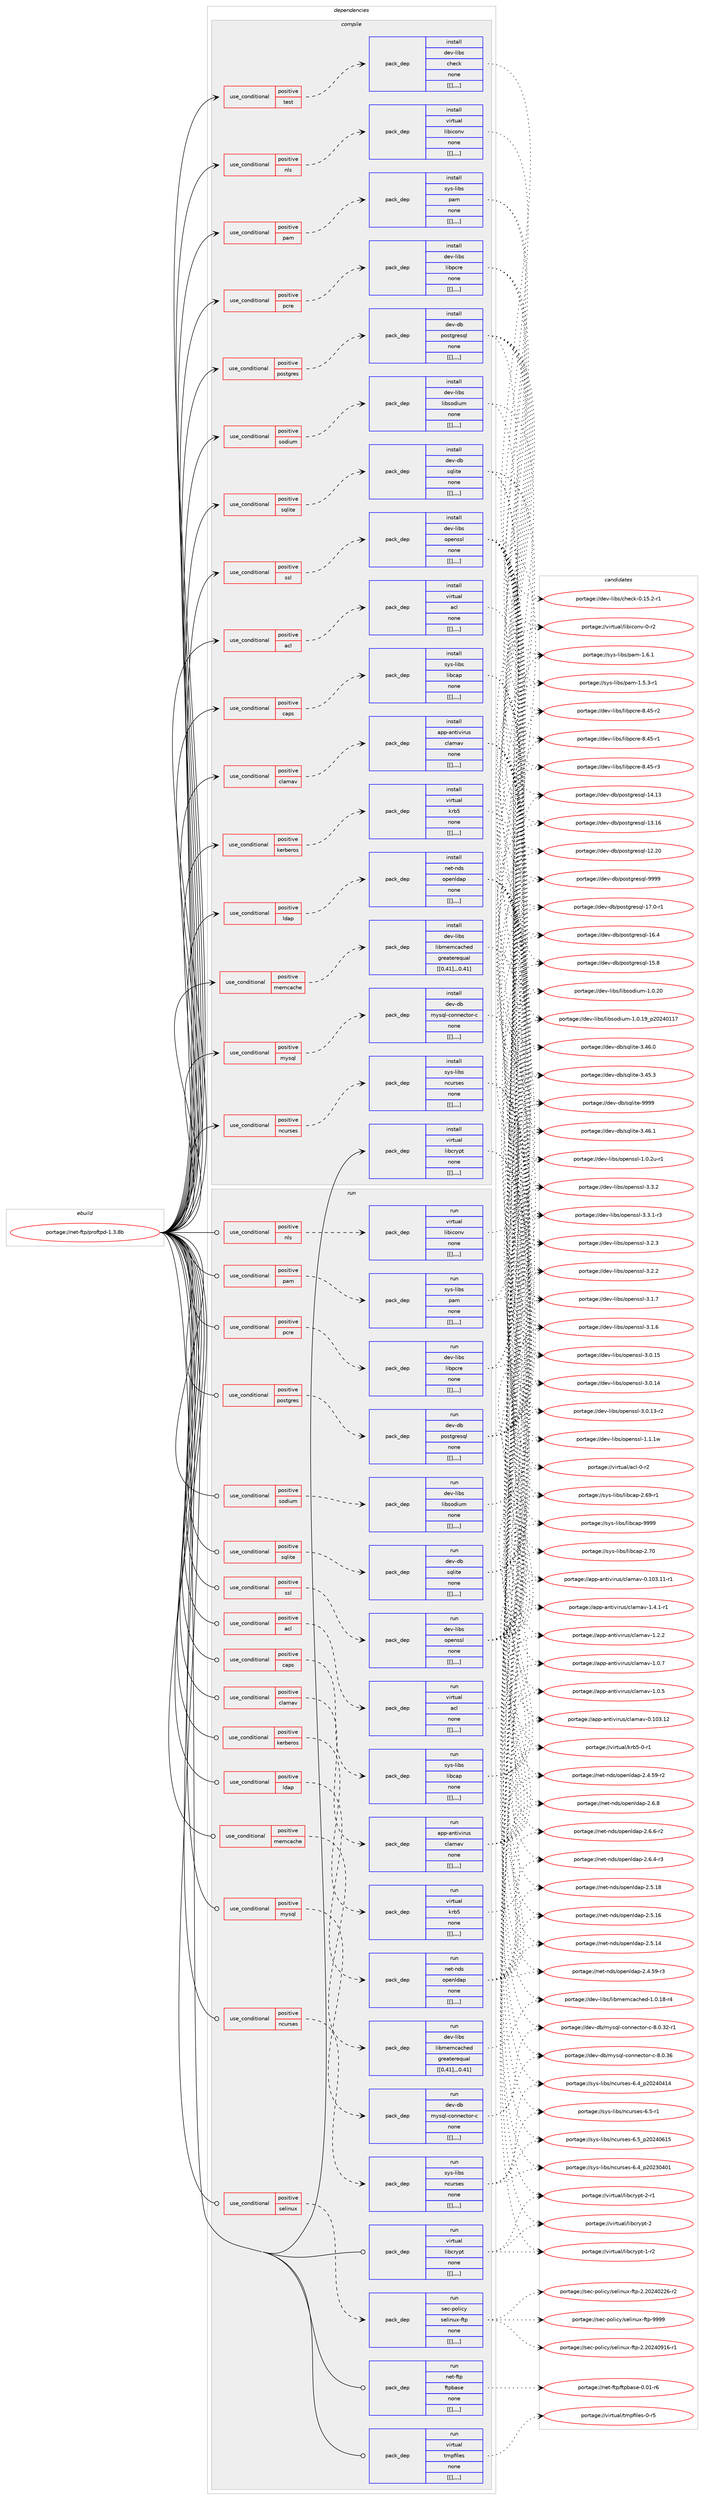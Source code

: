 digraph prolog {

# *************
# Graph options
# *************

newrank=true;
concentrate=true;
compound=true;
graph [rankdir=LR,fontname=Helvetica,fontsize=10,ranksep=1.5];#, ranksep=2.5, nodesep=0.2];
edge  [arrowhead=vee];
node  [fontname=Helvetica,fontsize=10];

# **********
# The ebuild
# **********

subgraph cluster_leftcol {
color=gray;
label=<<i>ebuild</i>>;
id [label="portage://net-ftp/proftpd-1.3.8b", color=red, width=4, href="../net-ftp/proftpd-1.3.8b.svg"];
}

# ****************
# The dependencies
# ****************

subgraph cluster_midcol {
color=gray;
label=<<i>dependencies</i>>;
subgraph cluster_compile {
fillcolor="#eeeeee";
style=filled;
label=<<i>compile</i>>;
subgraph cond97513 {
dependency372868 [label=<<TABLE BORDER="0" CELLBORDER="1" CELLSPACING="0" CELLPADDING="4"><TR><TD ROWSPAN="3" CELLPADDING="10">use_conditional</TD></TR><TR><TD>positive</TD></TR><TR><TD>acl</TD></TR></TABLE>>, shape=none, color=red];
subgraph pack272475 {
dependency372891 [label=<<TABLE BORDER="0" CELLBORDER="1" CELLSPACING="0" CELLPADDING="4" WIDTH="220"><TR><TD ROWSPAN="6" CELLPADDING="30">pack_dep</TD></TR><TR><TD WIDTH="110">install</TD></TR><TR><TD>virtual</TD></TR><TR><TD>acl</TD></TR><TR><TD>none</TD></TR><TR><TD>[[],,,,]</TD></TR></TABLE>>, shape=none, color=blue];
}
dependency372868:e -> dependency372891:w [weight=20,style="dashed",arrowhead="vee"];
}
id:e -> dependency372868:w [weight=20,style="solid",arrowhead="vee"];
subgraph cond97526 {
dependency372928 [label=<<TABLE BORDER="0" CELLBORDER="1" CELLSPACING="0" CELLPADDING="4"><TR><TD ROWSPAN="3" CELLPADDING="10">use_conditional</TD></TR><TR><TD>positive</TD></TR><TR><TD>caps</TD></TR></TABLE>>, shape=none, color=red];
subgraph pack272530 {
dependency372954 [label=<<TABLE BORDER="0" CELLBORDER="1" CELLSPACING="0" CELLPADDING="4" WIDTH="220"><TR><TD ROWSPAN="6" CELLPADDING="30">pack_dep</TD></TR><TR><TD WIDTH="110">install</TD></TR><TR><TD>sys-libs</TD></TR><TR><TD>libcap</TD></TR><TR><TD>none</TD></TR><TR><TD>[[],,,,]</TD></TR></TABLE>>, shape=none, color=blue];
}
dependency372928:e -> dependency372954:w [weight=20,style="dashed",arrowhead="vee"];
}
id:e -> dependency372928:w [weight=20,style="solid",arrowhead="vee"];
subgraph cond97544 {
dependency372961 [label=<<TABLE BORDER="0" CELLBORDER="1" CELLSPACING="0" CELLPADDING="4"><TR><TD ROWSPAN="3" CELLPADDING="10">use_conditional</TD></TR><TR><TD>positive</TD></TR><TR><TD>clamav</TD></TR></TABLE>>, shape=none, color=red];
subgraph pack272535 {
dependency373023 [label=<<TABLE BORDER="0" CELLBORDER="1" CELLSPACING="0" CELLPADDING="4" WIDTH="220"><TR><TD ROWSPAN="6" CELLPADDING="30">pack_dep</TD></TR><TR><TD WIDTH="110">install</TD></TR><TR><TD>app-antivirus</TD></TR><TR><TD>clamav</TD></TR><TR><TD>none</TD></TR><TR><TD>[[],,,,]</TD></TR></TABLE>>, shape=none, color=blue];
}
dependency372961:e -> dependency373023:w [weight=20,style="dashed",arrowhead="vee"];
}
id:e -> dependency372961:w [weight=20,style="solid",arrowhead="vee"];
subgraph cond97582 {
dependency373071 [label=<<TABLE BORDER="0" CELLBORDER="1" CELLSPACING="0" CELLPADDING="4"><TR><TD ROWSPAN="3" CELLPADDING="10">use_conditional</TD></TR><TR><TD>positive</TD></TR><TR><TD>kerberos</TD></TR></TABLE>>, shape=none, color=red];
subgraph pack272608 {
dependency373112 [label=<<TABLE BORDER="0" CELLBORDER="1" CELLSPACING="0" CELLPADDING="4" WIDTH="220"><TR><TD ROWSPAN="6" CELLPADDING="30">pack_dep</TD></TR><TR><TD WIDTH="110">install</TD></TR><TR><TD>virtual</TD></TR><TR><TD>krb5</TD></TR><TR><TD>none</TD></TR><TR><TD>[[],,,,]</TD></TR></TABLE>>, shape=none, color=blue];
}
dependency373071:e -> dependency373112:w [weight=20,style="dashed",arrowhead="vee"];
}
id:e -> dependency373071:w [weight=20,style="solid",arrowhead="vee"];
subgraph cond97610 {
dependency373169 [label=<<TABLE BORDER="0" CELLBORDER="1" CELLSPACING="0" CELLPADDING="4"><TR><TD ROWSPAN="3" CELLPADDING="10">use_conditional</TD></TR><TR><TD>positive</TD></TR><TR><TD>ldap</TD></TR></TABLE>>, shape=none, color=red];
subgraph pack272680 {
dependency373192 [label=<<TABLE BORDER="0" CELLBORDER="1" CELLSPACING="0" CELLPADDING="4" WIDTH="220"><TR><TD ROWSPAN="6" CELLPADDING="30">pack_dep</TD></TR><TR><TD WIDTH="110">install</TD></TR><TR><TD>net-nds</TD></TR><TR><TD>openldap</TD></TR><TR><TD>none</TD></TR><TR><TD>[[],,,,]</TD></TR></TABLE>>, shape=none, color=blue];
}
dependency373169:e -> dependency373192:w [weight=20,style="dashed",arrowhead="vee"];
}
id:e -> dependency373169:w [weight=20,style="solid",arrowhead="vee"];
subgraph cond97616 {
dependency373228 [label=<<TABLE BORDER="0" CELLBORDER="1" CELLSPACING="0" CELLPADDING="4"><TR><TD ROWSPAN="3" CELLPADDING="10">use_conditional</TD></TR><TR><TD>positive</TD></TR><TR><TD>memcache</TD></TR></TABLE>>, shape=none, color=red];
subgraph pack272714 {
dependency373230 [label=<<TABLE BORDER="0" CELLBORDER="1" CELLSPACING="0" CELLPADDING="4" WIDTH="220"><TR><TD ROWSPAN="6" CELLPADDING="30">pack_dep</TD></TR><TR><TD WIDTH="110">install</TD></TR><TR><TD>dev-libs</TD></TR><TR><TD>libmemcached</TD></TR><TR><TD>greaterequal</TD></TR><TR><TD>[[0,41],,,0.41]</TD></TR></TABLE>>, shape=none, color=blue];
}
dependency373228:e -> dependency373230:w [weight=20,style="dashed",arrowhead="vee"];
}
id:e -> dependency373228:w [weight=20,style="solid",arrowhead="vee"];
subgraph cond97631 {
dependency373235 [label=<<TABLE BORDER="0" CELLBORDER="1" CELLSPACING="0" CELLPADDING="4"><TR><TD ROWSPAN="3" CELLPADDING="10">use_conditional</TD></TR><TR><TD>positive</TD></TR><TR><TD>mysql</TD></TR></TABLE>>, shape=none, color=red];
subgraph pack272718 {
dependency373238 [label=<<TABLE BORDER="0" CELLBORDER="1" CELLSPACING="0" CELLPADDING="4" WIDTH="220"><TR><TD ROWSPAN="6" CELLPADDING="30">pack_dep</TD></TR><TR><TD WIDTH="110">install</TD></TR><TR><TD>dev-db</TD></TR><TR><TD>mysql-connector-c</TD></TR><TR><TD>none</TD></TR><TR><TD>[[],,,,]</TD></TR></TABLE>>, shape=none, color=blue];
}
dependency373235:e -> dependency373238:w [weight=20,style="dashed",arrowhead="vee"];
}
id:e -> dependency373235:w [weight=20,style="solid",arrowhead="vee"];
subgraph cond97633 {
dependency373244 [label=<<TABLE BORDER="0" CELLBORDER="1" CELLSPACING="0" CELLPADDING="4"><TR><TD ROWSPAN="3" CELLPADDING="10">use_conditional</TD></TR><TR><TD>positive</TD></TR><TR><TD>ncurses</TD></TR></TABLE>>, shape=none, color=red];
subgraph pack272757 {
dependency373307 [label=<<TABLE BORDER="0" CELLBORDER="1" CELLSPACING="0" CELLPADDING="4" WIDTH="220"><TR><TD ROWSPAN="6" CELLPADDING="30">pack_dep</TD></TR><TR><TD WIDTH="110">install</TD></TR><TR><TD>sys-libs</TD></TR><TR><TD>ncurses</TD></TR><TR><TD>none</TD></TR><TR><TD>[[],,,,]</TD></TR></TABLE>>, shape=none, color=blue];
}
dependency373244:e -> dependency373307:w [weight=20,style="dashed",arrowhead="vee"];
}
id:e -> dependency373244:w [weight=20,style="solid",arrowhead="vee"];
subgraph cond97653 {
dependency373398 [label=<<TABLE BORDER="0" CELLBORDER="1" CELLSPACING="0" CELLPADDING="4"><TR><TD ROWSPAN="3" CELLPADDING="10">use_conditional</TD></TR><TR><TD>positive</TD></TR><TR><TD>nls</TD></TR></TABLE>>, shape=none, color=red];
subgraph pack272837 {
dependency373428 [label=<<TABLE BORDER="0" CELLBORDER="1" CELLSPACING="0" CELLPADDING="4" WIDTH="220"><TR><TD ROWSPAN="6" CELLPADDING="30">pack_dep</TD></TR><TR><TD WIDTH="110">install</TD></TR><TR><TD>virtual</TD></TR><TR><TD>libiconv</TD></TR><TR><TD>none</TD></TR><TR><TD>[[],,,,]</TD></TR></TABLE>>, shape=none, color=blue];
}
dependency373398:e -> dependency373428:w [weight=20,style="dashed",arrowhead="vee"];
}
id:e -> dependency373398:w [weight=20,style="solid",arrowhead="vee"];
subgraph cond97712 {
dependency373476 [label=<<TABLE BORDER="0" CELLBORDER="1" CELLSPACING="0" CELLPADDING="4"><TR><TD ROWSPAN="3" CELLPADDING="10">use_conditional</TD></TR><TR><TD>positive</TD></TR><TR><TD>pam</TD></TR></TABLE>>, shape=none, color=red];
subgraph pack272893 {
dependency373533 [label=<<TABLE BORDER="0" CELLBORDER="1" CELLSPACING="0" CELLPADDING="4" WIDTH="220"><TR><TD ROWSPAN="6" CELLPADDING="30">pack_dep</TD></TR><TR><TD WIDTH="110">install</TD></TR><TR><TD>sys-libs</TD></TR><TR><TD>pam</TD></TR><TR><TD>none</TD></TR><TR><TD>[[],,,,]</TD></TR></TABLE>>, shape=none, color=blue];
}
dependency373476:e -> dependency373533:w [weight=20,style="dashed",arrowhead="vee"];
}
id:e -> dependency373476:w [weight=20,style="solid",arrowhead="vee"];
subgraph cond97740 {
dependency373553 [label=<<TABLE BORDER="0" CELLBORDER="1" CELLSPACING="0" CELLPADDING="4"><TR><TD ROWSPAN="3" CELLPADDING="10">use_conditional</TD></TR><TR><TD>positive</TD></TR><TR><TD>pcre</TD></TR></TABLE>>, shape=none, color=red];
subgraph pack272926 {
dependency373556 [label=<<TABLE BORDER="0" CELLBORDER="1" CELLSPACING="0" CELLPADDING="4" WIDTH="220"><TR><TD ROWSPAN="6" CELLPADDING="30">pack_dep</TD></TR><TR><TD WIDTH="110">install</TD></TR><TR><TD>dev-libs</TD></TR><TR><TD>libpcre</TD></TR><TR><TD>none</TD></TR><TR><TD>[[],,,,]</TD></TR></TABLE>>, shape=none, color=blue];
}
dependency373553:e -> dependency373556:w [weight=20,style="dashed",arrowhead="vee"];
}
id:e -> dependency373553:w [weight=20,style="solid",arrowhead="vee"];
subgraph cond97743 {
dependency373606 [label=<<TABLE BORDER="0" CELLBORDER="1" CELLSPACING="0" CELLPADDING="4"><TR><TD ROWSPAN="3" CELLPADDING="10">use_conditional</TD></TR><TR><TD>positive</TD></TR><TR><TD>postgres</TD></TR></TABLE>>, shape=none, color=red];
subgraph pack272970 {
dependency373622 [label=<<TABLE BORDER="0" CELLBORDER="1" CELLSPACING="0" CELLPADDING="4" WIDTH="220"><TR><TD ROWSPAN="6" CELLPADDING="30">pack_dep</TD></TR><TR><TD WIDTH="110">install</TD></TR><TR><TD>dev-db</TD></TR><TR><TD>postgresql</TD></TR><TR><TD>none</TD></TR><TR><TD>[[],,,,]</TD></TR></TABLE>>, shape=none, color=blue];
}
dependency373606:e -> dependency373622:w [weight=20,style="dashed",arrowhead="vee"];
}
id:e -> dependency373606:w [weight=20,style="solid",arrowhead="vee"];
subgraph cond97763 {
dependency373639 [label=<<TABLE BORDER="0" CELLBORDER="1" CELLSPACING="0" CELLPADDING="4"><TR><TD ROWSPAN="3" CELLPADDING="10">use_conditional</TD></TR><TR><TD>positive</TD></TR><TR><TD>sodium</TD></TR></TABLE>>, shape=none, color=red];
subgraph pack273036 {
dependency373768 [label=<<TABLE BORDER="0" CELLBORDER="1" CELLSPACING="0" CELLPADDING="4" WIDTH="220"><TR><TD ROWSPAN="6" CELLPADDING="30">pack_dep</TD></TR><TR><TD WIDTH="110">install</TD></TR><TR><TD>dev-libs</TD></TR><TR><TD>libsodium</TD></TR><TR><TD>none</TD></TR><TR><TD>[[],,,,]</TD></TR></TABLE>>, shape=none, color=blue];
}
dependency373639:e -> dependency373768:w [weight=20,style="dashed",arrowhead="vee"];
}
id:e -> dependency373639:w [weight=20,style="solid",arrowhead="vee"];
subgraph cond97822 {
dependency373810 [label=<<TABLE BORDER="0" CELLBORDER="1" CELLSPACING="0" CELLPADDING="4"><TR><TD ROWSPAN="3" CELLPADDING="10">use_conditional</TD></TR><TR><TD>positive</TD></TR><TR><TD>sqlite</TD></TR></TABLE>>, shape=none, color=red];
subgraph pack273107 {
dependency373846 [label=<<TABLE BORDER="0" CELLBORDER="1" CELLSPACING="0" CELLPADDING="4" WIDTH="220"><TR><TD ROWSPAN="6" CELLPADDING="30">pack_dep</TD></TR><TR><TD WIDTH="110">install</TD></TR><TR><TD>dev-db</TD></TR><TR><TD>sqlite</TD></TR><TR><TD>none</TD></TR><TR><TD>[[],,,,]</TD></TR></TABLE>>, shape=none, color=blue];
}
dependency373810:e -> dependency373846:w [weight=20,style="dashed",arrowhead="vee"];
}
id:e -> dependency373810:w [weight=20,style="solid",arrowhead="vee"];
subgraph cond97841 {
dependency373944 [label=<<TABLE BORDER="0" CELLBORDER="1" CELLSPACING="0" CELLPADDING="4"><TR><TD ROWSPAN="3" CELLPADDING="10">use_conditional</TD></TR><TR><TD>positive</TD></TR><TR><TD>ssl</TD></TR></TABLE>>, shape=none, color=red];
subgraph pack273197 {
dependency373946 [label=<<TABLE BORDER="0" CELLBORDER="1" CELLSPACING="0" CELLPADDING="4" WIDTH="220"><TR><TD ROWSPAN="6" CELLPADDING="30">pack_dep</TD></TR><TR><TD WIDTH="110">install</TD></TR><TR><TD>dev-libs</TD></TR><TR><TD>openssl</TD></TR><TR><TD>none</TD></TR><TR><TD>[[],,,,]</TD></TR></TABLE>>, shape=none, color=blue];
}
dependency373944:e -> dependency373946:w [weight=20,style="dashed",arrowhead="vee"];
}
id:e -> dependency373944:w [weight=20,style="solid",arrowhead="vee"];
subgraph cond97869 {
dependency374042 [label=<<TABLE BORDER="0" CELLBORDER="1" CELLSPACING="0" CELLPADDING="4"><TR><TD ROWSPAN="3" CELLPADDING="10">use_conditional</TD></TR><TR><TD>positive</TD></TR><TR><TD>test</TD></TR></TABLE>>, shape=none, color=red];
subgraph pack273297 {
dependency374147 [label=<<TABLE BORDER="0" CELLBORDER="1" CELLSPACING="0" CELLPADDING="4" WIDTH="220"><TR><TD ROWSPAN="6" CELLPADDING="30">pack_dep</TD></TR><TR><TD WIDTH="110">install</TD></TR><TR><TD>dev-libs</TD></TR><TR><TD>check</TD></TR><TR><TD>none</TD></TR><TR><TD>[[],,,,]</TD></TR></TABLE>>, shape=none, color=blue];
}
dependency374042:e -> dependency374147:w [weight=20,style="dashed",arrowhead="vee"];
}
id:e -> dependency374042:w [weight=20,style="solid",arrowhead="vee"];
subgraph pack273445 {
dependency374344 [label=<<TABLE BORDER="0" CELLBORDER="1" CELLSPACING="0" CELLPADDING="4" WIDTH="220"><TR><TD ROWSPAN="6" CELLPADDING="30">pack_dep</TD></TR><TR><TD WIDTH="110">install</TD></TR><TR><TD>virtual</TD></TR><TR><TD>libcrypt</TD></TR><TR><TD>none</TD></TR><TR><TD>[[],,,,]</TD></TR></TABLE>>, shape=none, color=blue];
}
id:e -> dependency374344:w [weight=20,style="solid",arrowhead="vee"];
}
subgraph cluster_compileandrun {
fillcolor="#eeeeee";
style=filled;
label=<<i>compile and run</i>>;
}
subgraph cluster_run {
fillcolor="#eeeeee";
style=filled;
label=<<i>run</i>>;
subgraph cond97975 {
dependency374352 [label=<<TABLE BORDER="0" CELLBORDER="1" CELLSPACING="0" CELLPADDING="4"><TR><TD ROWSPAN="3" CELLPADDING="10">use_conditional</TD></TR><TR><TD>positive</TD></TR><TR><TD>acl</TD></TR></TABLE>>, shape=none, color=red];
subgraph pack273507 {
dependency374435 [label=<<TABLE BORDER="0" CELLBORDER="1" CELLSPACING="0" CELLPADDING="4" WIDTH="220"><TR><TD ROWSPAN="6" CELLPADDING="30">pack_dep</TD></TR><TR><TD WIDTH="110">run</TD></TR><TR><TD>virtual</TD></TR><TR><TD>acl</TD></TR><TR><TD>none</TD></TR><TR><TD>[[],,,,]</TD></TR></TABLE>>, shape=none, color=blue];
}
dependency374352:e -> dependency374435:w [weight=20,style="dashed",arrowhead="vee"];
}
id:e -> dependency374352:w [weight=20,style="solid",arrowhead="odot"];
subgraph cond97993 {
dependency374462 [label=<<TABLE BORDER="0" CELLBORDER="1" CELLSPACING="0" CELLPADDING="4"><TR><TD ROWSPAN="3" CELLPADDING="10">use_conditional</TD></TR><TR><TD>positive</TD></TR><TR><TD>caps</TD></TR></TABLE>>, shape=none, color=red];
subgraph pack273582 {
dependency374489 [label=<<TABLE BORDER="0" CELLBORDER="1" CELLSPACING="0" CELLPADDING="4" WIDTH="220"><TR><TD ROWSPAN="6" CELLPADDING="30">pack_dep</TD></TR><TR><TD WIDTH="110">run</TD></TR><TR><TD>sys-libs</TD></TR><TR><TD>libcap</TD></TR><TR><TD>none</TD></TR><TR><TD>[[],,,,]</TD></TR></TABLE>>, shape=none, color=blue];
}
dependency374462:e -> dependency374489:w [weight=20,style="dashed",arrowhead="vee"];
}
id:e -> dependency374462:w [weight=20,style="solid",arrowhead="odot"];
subgraph cond98006 {
dependency374515 [label=<<TABLE BORDER="0" CELLBORDER="1" CELLSPACING="0" CELLPADDING="4"><TR><TD ROWSPAN="3" CELLPADDING="10">use_conditional</TD></TR><TR><TD>positive</TD></TR><TR><TD>clamav</TD></TR></TABLE>>, shape=none, color=red];
subgraph pack273634 {
dependency374559 [label=<<TABLE BORDER="0" CELLBORDER="1" CELLSPACING="0" CELLPADDING="4" WIDTH="220"><TR><TD ROWSPAN="6" CELLPADDING="30">pack_dep</TD></TR><TR><TD WIDTH="110">run</TD></TR><TR><TD>app-antivirus</TD></TR><TR><TD>clamav</TD></TR><TR><TD>none</TD></TR><TR><TD>[[],,,,]</TD></TR></TABLE>>, shape=none, color=blue];
}
dependency374515:e -> dependency374559:w [weight=20,style="dashed",arrowhead="vee"];
}
id:e -> dependency374515:w [weight=20,style="solid",arrowhead="odot"];
subgraph cond98020 {
dependency374584 [label=<<TABLE BORDER="0" CELLBORDER="1" CELLSPACING="0" CELLPADDING="4"><TR><TD ROWSPAN="3" CELLPADDING="10">use_conditional</TD></TR><TR><TD>positive</TD></TR><TR><TD>kerberos</TD></TR></TABLE>>, shape=none, color=red];
subgraph pack273670 {
dependency374602 [label=<<TABLE BORDER="0" CELLBORDER="1" CELLSPACING="0" CELLPADDING="4" WIDTH="220"><TR><TD ROWSPAN="6" CELLPADDING="30">pack_dep</TD></TR><TR><TD WIDTH="110">run</TD></TR><TR><TD>virtual</TD></TR><TR><TD>krb5</TD></TR><TR><TD>none</TD></TR><TR><TD>[[],,,,]</TD></TR></TABLE>>, shape=none, color=blue];
}
dependency374584:e -> dependency374602:w [weight=20,style="dashed",arrowhead="vee"];
}
id:e -> dependency374584:w [weight=20,style="solid",arrowhead="odot"];
subgraph cond98030 {
dependency374646 [label=<<TABLE BORDER="0" CELLBORDER="1" CELLSPACING="0" CELLPADDING="4"><TR><TD ROWSPAN="3" CELLPADDING="10">use_conditional</TD></TR><TR><TD>positive</TD></TR><TR><TD>ldap</TD></TR></TABLE>>, shape=none, color=red];
subgraph pack273731 {
dependency374649 [label=<<TABLE BORDER="0" CELLBORDER="1" CELLSPACING="0" CELLPADDING="4" WIDTH="220"><TR><TD ROWSPAN="6" CELLPADDING="30">pack_dep</TD></TR><TR><TD WIDTH="110">run</TD></TR><TR><TD>net-nds</TD></TR><TR><TD>openldap</TD></TR><TR><TD>none</TD></TR><TR><TD>[[],,,,]</TD></TR></TABLE>>, shape=none, color=blue];
}
dependency374646:e -> dependency374649:w [weight=20,style="dashed",arrowhead="vee"];
}
id:e -> dependency374646:w [weight=20,style="solid",arrowhead="odot"];
subgraph cond98031 {
dependency374695 [label=<<TABLE BORDER="0" CELLBORDER="1" CELLSPACING="0" CELLPADDING="4"><TR><TD ROWSPAN="3" CELLPADDING="10">use_conditional</TD></TR><TR><TD>positive</TD></TR><TR><TD>memcache</TD></TR></TABLE>>, shape=none, color=red];
subgraph pack273783 {
dependency374754 [label=<<TABLE BORDER="0" CELLBORDER="1" CELLSPACING="0" CELLPADDING="4" WIDTH="220"><TR><TD ROWSPAN="6" CELLPADDING="30">pack_dep</TD></TR><TR><TD WIDTH="110">run</TD></TR><TR><TD>dev-libs</TD></TR><TR><TD>libmemcached</TD></TR><TR><TD>greaterequal</TD></TR><TR><TD>[[0,41],,,0.41]</TD></TR></TABLE>>, shape=none, color=blue];
}
dependency374695:e -> dependency374754:w [weight=20,style="dashed",arrowhead="vee"];
}
id:e -> dependency374695:w [weight=20,style="solid",arrowhead="odot"];
subgraph cond98046 {
dependency374779 [label=<<TABLE BORDER="0" CELLBORDER="1" CELLSPACING="0" CELLPADDING="4"><TR><TD ROWSPAN="3" CELLPADDING="10">use_conditional</TD></TR><TR><TD>positive</TD></TR><TR><TD>mysql</TD></TR></TABLE>>, shape=none, color=red];
subgraph pack273849 {
dependency374814 [label=<<TABLE BORDER="0" CELLBORDER="1" CELLSPACING="0" CELLPADDING="4" WIDTH="220"><TR><TD ROWSPAN="6" CELLPADDING="30">pack_dep</TD></TR><TR><TD WIDTH="110">run</TD></TR><TR><TD>dev-db</TD></TR><TR><TD>mysql-connector-c</TD></TR><TR><TD>none</TD></TR><TR><TD>[[],,,,]</TD></TR></TABLE>>, shape=none, color=blue];
}
dependency374779:e -> dependency374814:w [weight=20,style="dashed",arrowhead="vee"];
}
id:e -> dependency374779:w [weight=20,style="solid",arrowhead="odot"];
subgraph cond98057 {
dependency374836 [label=<<TABLE BORDER="0" CELLBORDER="1" CELLSPACING="0" CELLPADDING="4"><TR><TD ROWSPAN="3" CELLPADDING="10">use_conditional</TD></TR><TR><TD>positive</TD></TR><TR><TD>ncurses</TD></TR></TABLE>>, shape=none, color=red];
subgraph pack273884 {
dependency374872 [label=<<TABLE BORDER="0" CELLBORDER="1" CELLSPACING="0" CELLPADDING="4" WIDTH="220"><TR><TD ROWSPAN="6" CELLPADDING="30">pack_dep</TD></TR><TR><TD WIDTH="110">run</TD></TR><TR><TD>sys-libs</TD></TR><TR><TD>ncurses</TD></TR><TR><TD>none</TD></TR><TR><TD>[[],,,,]</TD></TR></TABLE>>, shape=none, color=blue];
}
dependency374836:e -> dependency374872:w [weight=20,style="dashed",arrowhead="vee"];
}
id:e -> dependency374836:w [weight=20,style="solid",arrowhead="odot"];
subgraph cond98075 {
dependency374926 [label=<<TABLE BORDER="0" CELLBORDER="1" CELLSPACING="0" CELLPADDING="4"><TR><TD ROWSPAN="3" CELLPADDING="10">use_conditional</TD></TR><TR><TD>positive</TD></TR><TR><TD>nls</TD></TR></TABLE>>, shape=none, color=red];
subgraph pack273992 {
dependency374975 [label=<<TABLE BORDER="0" CELLBORDER="1" CELLSPACING="0" CELLPADDING="4" WIDTH="220"><TR><TD ROWSPAN="6" CELLPADDING="30">pack_dep</TD></TR><TR><TD WIDTH="110">run</TD></TR><TR><TD>virtual</TD></TR><TR><TD>libiconv</TD></TR><TR><TD>none</TD></TR><TR><TD>[[],,,,]</TD></TR></TABLE>>, shape=none, color=blue];
}
dependency374926:e -> dependency374975:w [weight=20,style="dashed",arrowhead="vee"];
}
id:e -> dependency374926:w [weight=20,style="solid",arrowhead="odot"];
subgraph cond98093 {
dependency375007 [label=<<TABLE BORDER="0" CELLBORDER="1" CELLSPACING="0" CELLPADDING="4"><TR><TD ROWSPAN="3" CELLPADDING="10">use_conditional</TD></TR><TR><TD>positive</TD></TR><TR><TD>pam</TD></TR></TABLE>>, shape=none, color=red];
subgraph pack274022 {
dependency375046 [label=<<TABLE BORDER="0" CELLBORDER="1" CELLSPACING="0" CELLPADDING="4" WIDTH="220"><TR><TD ROWSPAN="6" CELLPADDING="30">pack_dep</TD></TR><TR><TD WIDTH="110">run</TD></TR><TR><TD>sys-libs</TD></TR><TR><TD>pam</TD></TR><TR><TD>none</TD></TR><TR><TD>[[],,,,]</TD></TR></TABLE>>, shape=none, color=blue];
}
dependency375007:e -> dependency375046:w [weight=20,style="dashed",arrowhead="vee"];
}
id:e -> dependency375007:w [weight=20,style="solid",arrowhead="odot"];
subgraph cond98111 {
dependency375099 [label=<<TABLE BORDER="0" CELLBORDER="1" CELLSPACING="0" CELLPADDING="4"><TR><TD ROWSPAN="3" CELLPADDING="10">use_conditional</TD></TR><TR><TD>positive</TD></TR><TR><TD>pcre</TD></TR></TABLE>>, shape=none, color=red];
subgraph pack274089 {
dependency375113 [label=<<TABLE BORDER="0" CELLBORDER="1" CELLSPACING="0" CELLPADDING="4" WIDTH="220"><TR><TD ROWSPAN="6" CELLPADDING="30">pack_dep</TD></TR><TR><TD WIDTH="110">run</TD></TR><TR><TD>dev-libs</TD></TR><TR><TD>libpcre</TD></TR><TR><TD>none</TD></TR><TR><TD>[[],,,,]</TD></TR></TABLE>>, shape=none, color=blue];
}
dependency375099:e -> dependency375113:w [weight=20,style="dashed",arrowhead="vee"];
}
id:e -> dependency375099:w [weight=20,style="solid",arrowhead="odot"];
subgraph cond98144 {
dependency375160 [label=<<TABLE BORDER="0" CELLBORDER="1" CELLSPACING="0" CELLPADDING="4"><TR><TD ROWSPAN="3" CELLPADDING="10">use_conditional</TD></TR><TR><TD>positive</TD></TR><TR><TD>postgres</TD></TR></TABLE>>, shape=none, color=red];
subgraph pack274120 {
dependency375177 [label=<<TABLE BORDER="0" CELLBORDER="1" CELLSPACING="0" CELLPADDING="4" WIDTH="220"><TR><TD ROWSPAN="6" CELLPADDING="30">pack_dep</TD></TR><TR><TD WIDTH="110">run</TD></TR><TR><TD>dev-db</TD></TR><TR><TD>postgresql</TD></TR><TR><TD>none</TD></TR><TR><TD>[[],,,,]</TD></TR></TABLE>>, shape=none, color=blue];
}
dependency375160:e -> dependency375177:w [weight=20,style="dashed",arrowhead="vee"];
}
id:e -> dependency375160:w [weight=20,style="solid",arrowhead="odot"];
subgraph cond98149 {
dependency375182 [label=<<TABLE BORDER="0" CELLBORDER="1" CELLSPACING="0" CELLPADDING="4"><TR><TD ROWSPAN="3" CELLPADDING="10">use_conditional</TD></TR><TR><TD>positive</TD></TR><TR><TD>selinux</TD></TR></TABLE>>, shape=none, color=red];
subgraph pack274193 {
dependency375293 [label=<<TABLE BORDER="0" CELLBORDER="1" CELLSPACING="0" CELLPADDING="4" WIDTH="220"><TR><TD ROWSPAN="6" CELLPADDING="30">pack_dep</TD></TR><TR><TD WIDTH="110">run</TD></TR><TR><TD>sec-policy</TD></TR><TR><TD>selinux-ftp</TD></TR><TR><TD>none</TD></TR><TR><TD>[[],,,,]</TD></TR></TABLE>>, shape=none, color=blue];
}
dependency375182:e -> dependency375293:w [weight=20,style="dashed",arrowhead="vee"];
}
id:e -> dependency375182:w [weight=20,style="solid",arrowhead="odot"];
subgraph cond98188 {
dependency375313 [label=<<TABLE BORDER="0" CELLBORDER="1" CELLSPACING="0" CELLPADDING="4"><TR><TD ROWSPAN="3" CELLPADDING="10">use_conditional</TD></TR><TR><TD>positive</TD></TR><TR><TD>sodium</TD></TR></TABLE>>, shape=none, color=red];
subgraph pack274264 {
dependency375384 [label=<<TABLE BORDER="0" CELLBORDER="1" CELLSPACING="0" CELLPADDING="4" WIDTH="220"><TR><TD ROWSPAN="6" CELLPADDING="30">pack_dep</TD></TR><TR><TD WIDTH="110">run</TD></TR><TR><TD>dev-libs</TD></TR><TR><TD>libsodium</TD></TR><TR><TD>none</TD></TR><TR><TD>[[],,,,]</TD></TR></TABLE>>, shape=none, color=blue];
}
dependency375313:e -> dependency375384:w [weight=20,style="dashed",arrowhead="vee"];
}
id:e -> dependency375313:w [weight=20,style="solid",arrowhead="odot"];
subgraph cond98211 {
dependency375426 [label=<<TABLE BORDER="0" CELLBORDER="1" CELLSPACING="0" CELLPADDING="4"><TR><TD ROWSPAN="3" CELLPADDING="10">use_conditional</TD></TR><TR><TD>positive</TD></TR><TR><TD>sqlite</TD></TR></TABLE>>, shape=none, color=red];
subgraph pack274322 {
dependency375477 [label=<<TABLE BORDER="0" CELLBORDER="1" CELLSPACING="0" CELLPADDING="4" WIDTH="220"><TR><TD ROWSPAN="6" CELLPADDING="30">pack_dep</TD></TR><TR><TD WIDTH="110">run</TD></TR><TR><TD>dev-db</TD></TR><TR><TD>sqlite</TD></TR><TR><TD>none</TD></TR><TR><TD>[[],,,,]</TD></TR></TABLE>>, shape=none, color=blue];
}
dependency375426:e -> dependency375477:w [weight=20,style="dashed",arrowhead="vee"];
}
id:e -> dependency375426:w [weight=20,style="solid",arrowhead="odot"];
subgraph cond98238 {
dependency375482 [label=<<TABLE BORDER="0" CELLBORDER="1" CELLSPACING="0" CELLPADDING="4"><TR><TD ROWSPAN="3" CELLPADDING="10">use_conditional</TD></TR><TR><TD>positive</TD></TR><TR><TD>ssl</TD></TR></TABLE>>, shape=none, color=red];
subgraph pack274376 {
dependency375528 [label=<<TABLE BORDER="0" CELLBORDER="1" CELLSPACING="0" CELLPADDING="4" WIDTH="220"><TR><TD ROWSPAN="6" CELLPADDING="30">pack_dep</TD></TR><TR><TD WIDTH="110">run</TD></TR><TR><TD>dev-libs</TD></TR><TR><TD>openssl</TD></TR><TR><TD>none</TD></TR><TR><TD>[[],,,,]</TD></TR></TABLE>>, shape=none, color=blue];
}
dependency375482:e -> dependency375528:w [weight=20,style="dashed",arrowhead="vee"];
}
id:e -> dependency375482:w [weight=20,style="solid",arrowhead="odot"];
subgraph pack274383 {
dependency375553 [label=<<TABLE BORDER="0" CELLBORDER="1" CELLSPACING="0" CELLPADDING="4" WIDTH="220"><TR><TD ROWSPAN="6" CELLPADDING="30">pack_dep</TD></TR><TR><TD WIDTH="110">run</TD></TR><TR><TD>net-ftp</TD></TR><TR><TD>ftpbase</TD></TR><TR><TD>none</TD></TR><TR><TD>[[],,,,]</TD></TR></TABLE>>, shape=none, color=blue];
}
id:e -> dependency375553:w [weight=20,style="solid",arrowhead="odot"];
subgraph pack274399 {
dependency375556 [label=<<TABLE BORDER="0" CELLBORDER="1" CELLSPACING="0" CELLPADDING="4" WIDTH="220"><TR><TD ROWSPAN="6" CELLPADDING="30">pack_dep</TD></TR><TR><TD WIDTH="110">run</TD></TR><TR><TD>virtual</TD></TR><TR><TD>libcrypt</TD></TR><TR><TD>none</TD></TR><TR><TD>[[],,,,]</TD></TR></TABLE>>, shape=none, color=blue];
}
id:e -> dependency375556:w [weight=20,style="solid",arrowhead="odot"];
subgraph pack274402 {
dependency375585 [label=<<TABLE BORDER="0" CELLBORDER="1" CELLSPACING="0" CELLPADDING="4" WIDTH="220"><TR><TD ROWSPAN="6" CELLPADDING="30">pack_dep</TD></TR><TR><TD WIDTH="110">run</TD></TR><TR><TD>virtual</TD></TR><TR><TD>tmpfiles</TD></TR><TR><TD>none</TD></TR><TR><TD>[[],,,,]</TD></TR></TABLE>>, shape=none, color=blue];
}
id:e -> dependency375585:w [weight=20,style="solid",arrowhead="odot"];
}
}

# **************
# The candidates
# **************

subgraph cluster_choices {
rank=same;
color=gray;
label=<<i>candidates</i>>;

subgraph choice273263 {
color=black;
nodesep=1;
choice1181051141161179710847979910845484511450 [label="portage://virtual/acl-0-r2", color=red, width=4,href="../virtual/acl-0-r2.svg"];
dependency372891:e -> choice1181051141161179710847979910845484511450:w [style=dotted,weight="100"];
}
subgraph choice273268 {
color=black;
nodesep=1;
choice1151211154510810598115471081059899971124557575757 [label="portage://sys-libs/libcap-9999", color=red, width=4,href="../sys-libs/libcap-9999.svg"];
choice1151211154510810598115471081059899971124550465548 [label="portage://sys-libs/libcap-2.70", color=red, width=4,href="../sys-libs/libcap-2.70.svg"];
choice11512111545108105981154710810598999711245504654574511449 [label="portage://sys-libs/libcap-2.69-r1", color=red, width=4,href="../sys-libs/libcap-2.69-r1.svg"];
dependency372954:e -> choice1151211154510810598115471081059899971124557575757:w [style=dotted,weight="100"];
dependency372954:e -> choice1151211154510810598115471081059899971124550465548:w [style=dotted,weight="100"];
dependency372954:e -> choice11512111545108105981154710810598999711245504654574511449:w [style=dotted,weight="100"];
}
subgraph choice273272 {
color=black;
nodesep=1;
choice971121124597110116105118105114117115479910897109971184549465246494511449 [label="portage://app-antivirus/clamav-1.4.1-r1", color=red, width=4,href="../app-antivirus/clamav-1.4.1-r1.svg"];
choice97112112459711011610511810511411711547991089710997118454946504650 [label="portage://app-antivirus/clamav-1.2.2", color=red, width=4,href="../app-antivirus/clamav-1.2.2.svg"];
choice97112112459711011610511810511411711547991089710997118454946484655 [label="portage://app-antivirus/clamav-1.0.7", color=red, width=4,href="../app-antivirus/clamav-1.0.7.svg"];
choice97112112459711011610511810511411711547991089710997118454946484653 [label="portage://app-antivirus/clamav-1.0.5", color=red, width=4,href="../app-antivirus/clamav-1.0.5.svg"];
choice97112112459711011610511810511411711547991089710997118454846494851464950 [label="portage://app-antivirus/clamav-0.103.12", color=red, width=4,href="../app-antivirus/clamav-0.103.12.svg"];
choice971121124597110116105118105114117115479910897109971184548464948514649494511449 [label="portage://app-antivirus/clamav-0.103.11-r1", color=red, width=4,href="../app-antivirus/clamav-0.103.11-r1.svg"];
dependency373023:e -> choice971121124597110116105118105114117115479910897109971184549465246494511449:w [style=dotted,weight="100"];
dependency373023:e -> choice97112112459711011610511810511411711547991089710997118454946504650:w [style=dotted,weight="100"];
dependency373023:e -> choice97112112459711011610511810511411711547991089710997118454946484655:w [style=dotted,weight="100"];
dependency373023:e -> choice97112112459711011610511810511411711547991089710997118454946484653:w [style=dotted,weight="100"];
dependency373023:e -> choice97112112459711011610511810511411711547991089710997118454846494851464950:w [style=dotted,weight="100"];
dependency373023:e -> choice971121124597110116105118105114117115479910897109971184548464948514649494511449:w [style=dotted,weight="100"];
}
subgraph choice273288 {
color=black;
nodesep=1;
choice1181051141161179710847107114985345484511449 [label="portage://virtual/krb5-0-r1", color=red, width=4,href="../virtual/krb5-0-r1.svg"];
dependency373112:e -> choice1181051141161179710847107114985345484511449:w [style=dotted,weight="100"];
}
subgraph choice273295 {
color=black;
nodesep=1;
choice110101116451101001154711111210111010810097112455046544656 [label="portage://net-nds/openldap-2.6.8", color=red, width=4,href="../net-nds/openldap-2.6.8.svg"];
choice1101011164511010011547111112101110108100971124550465446544511450 [label="portage://net-nds/openldap-2.6.6-r2", color=red, width=4,href="../net-nds/openldap-2.6.6-r2.svg"];
choice1101011164511010011547111112101110108100971124550465446524511451 [label="portage://net-nds/openldap-2.6.4-r3", color=red, width=4,href="../net-nds/openldap-2.6.4-r3.svg"];
choice11010111645110100115471111121011101081009711245504653464956 [label="portage://net-nds/openldap-2.5.18", color=red, width=4,href="../net-nds/openldap-2.5.18.svg"];
choice11010111645110100115471111121011101081009711245504653464954 [label="portage://net-nds/openldap-2.5.16", color=red, width=4,href="../net-nds/openldap-2.5.16.svg"];
choice11010111645110100115471111121011101081009711245504653464952 [label="portage://net-nds/openldap-2.5.14", color=red, width=4,href="../net-nds/openldap-2.5.14.svg"];
choice110101116451101001154711111210111010810097112455046524653574511451 [label="portage://net-nds/openldap-2.4.59-r3", color=red, width=4,href="../net-nds/openldap-2.4.59-r3.svg"];
choice110101116451101001154711111210111010810097112455046524653574511450 [label="portage://net-nds/openldap-2.4.59-r2", color=red, width=4,href="../net-nds/openldap-2.4.59-r2.svg"];
dependency373192:e -> choice110101116451101001154711111210111010810097112455046544656:w [style=dotted,weight="100"];
dependency373192:e -> choice1101011164511010011547111112101110108100971124550465446544511450:w [style=dotted,weight="100"];
dependency373192:e -> choice1101011164511010011547111112101110108100971124550465446524511451:w [style=dotted,weight="100"];
dependency373192:e -> choice11010111645110100115471111121011101081009711245504653464956:w [style=dotted,weight="100"];
dependency373192:e -> choice11010111645110100115471111121011101081009711245504653464954:w [style=dotted,weight="100"];
dependency373192:e -> choice11010111645110100115471111121011101081009711245504653464952:w [style=dotted,weight="100"];
dependency373192:e -> choice110101116451101001154711111210111010810097112455046524653574511451:w [style=dotted,weight="100"];
dependency373192:e -> choice110101116451101001154711111210111010810097112455046524653574511450:w [style=dotted,weight="100"];
}
subgraph choice273299 {
color=black;
nodesep=1;
choice10010111845108105981154710810598109101109999799104101100454946484649564511452 [label="portage://dev-libs/libmemcached-1.0.18-r4", color=red, width=4,href="../dev-libs/libmemcached-1.0.18-r4.svg"];
dependency373230:e -> choice10010111845108105981154710810598109101109999799104101100454946484649564511452:w [style=dotted,weight="100"];
}
subgraph choice273308 {
color=black;
nodesep=1;
choice100101118451009847109121115113108459911111011010199116111114459945564648465154 [label="portage://dev-db/mysql-connector-c-8.0.36", color=red, width=4,href="../dev-db/mysql-connector-c-8.0.36.svg"];
choice1001011184510098471091211151131084599111110110101991161111144599455646484651504511449 [label="portage://dev-db/mysql-connector-c-8.0.32-r1", color=red, width=4,href="../dev-db/mysql-connector-c-8.0.32-r1.svg"];
dependency373238:e -> choice100101118451009847109121115113108459911111011010199116111114459945564648465154:w [style=dotted,weight="100"];
dependency373238:e -> choice1001011184510098471091211151131084599111110110101991161111144599455646484651504511449:w [style=dotted,weight="100"];
}
subgraph choice273309 {
color=black;
nodesep=1;
choice1151211154510810598115471109911711411510111545544653951125048505248544953 [label="portage://sys-libs/ncurses-6.5_p20240615", color=red, width=4,href="../sys-libs/ncurses-6.5_p20240615.svg"];
choice11512111545108105981154711099117114115101115455446534511449 [label="portage://sys-libs/ncurses-6.5-r1", color=red, width=4,href="../sys-libs/ncurses-6.5-r1.svg"];
choice1151211154510810598115471109911711411510111545544652951125048505248524952 [label="portage://sys-libs/ncurses-6.4_p20240414", color=red, width=4,href="../sys-libs/ncurses-6.4_p20240414.svg"];
choice1151211154510810598115471109911711411510111545544652951125048505148524849 [label="portage://sys-libs/ncurses-6.4_p20230401", color=red, width=4,href="../sys-libs/ncurses-6.4_p20230401.svg"];
dependency373307:e -> choice1151211154510810598115471109911711411510111545544653951125048505248544953:w [style=dotted,weight="100"];
dependency373307:e -> choice11512111545108105981154711099117114115101115455446534511449:w [style=dotted,weight="100"];
dependency373307:e -> choice1151211154510810598115471109911711411510111545544652951125048505248524952:w [style=dotted,weight="100"];
dependency373307:e -> choice1151211154510810598115471109911711411510111545544652951125048505148524849:w [style=dotted,weight="100"];
}
subgraph choice273311 {
color=black;
nodesep=1;
choice1181051141161179710847108105981059911111011845484511450 [label="portage://virtual/libiconv-0-r2", color=red, width=4,href="../virtual/libiconv-0-r2.svg"];
dependency373428:e -> choice1181051141161179710847108105981059911111011845484511450:w [style=dotted,weight="100"];
}
subgraph choice273315 {
color=black;
nodesep=1;
choice11512111545108105981154711297109454946544649 [label="portage://sys-libs/pam-1.6.1", color=red, width=4,href="../sys-libs/pam-1.6.1.svg"];
choice115121115451081059811547112971094549465346514511449 [label="portage://sys-libs/pam-1.5.3-r1", color=red, width=4,href="../sys-libs/pam-1.5.3-r1.svg"];
dependency373533:e -> choice11512111545108105981154711297109454946544649:w [style=dotted,weight="100"];
dependency373533:e -> choice115121115451081059811547112971094549465346514511449:w [style=dotted,weight="100"];
}
subgraph choice273316 {
color=black;
nodesep=1;
choice100101118451081059811547108105981129911410145564652534511451 [label="portage://dev-libs/libpcre-8.45-r3", color=red, width=4,href="../dev-libs/libpcre-8.45-r3.svg"];
choice100101118451081059811547108105981129911410145564652534511450 [label="portage://dev-libs/libpcre-8.45-r2", color=red, width=4,href="../dev-libs/libpcre-8.45-r2.svg"];
choice100101118451081059811547108105981129911410145564652534511449 [label="portage://dev-libs/libpcre-8.45-r1", color=red, width=4,href="../dev-libs/libpcre-8.45-r1.svg"];
dependency373556:e -> choice100101118451081059811547108105981129911410145564652534511451:w [style=dotted,weight="100"];
dependency373556:e -> choice100101118451081059811547108105981129911410145564652534511450:w [style=dotted,weight="100"];
dependency373556:e -> choice100101118451081059811547108105981129911410145564652534511449:w [style=dotted,weight="100"];
}
subgraph choice273319 {
color=black;
nodesep=1;
choice1001011184510098471121111151161031141011151131084557575757 [label="portage://dev-db/postgresql-9999", color=red, width=4,href="../dev-db/postgresql-9999.svg"];
choice10010111845100984711211111511610311410111511310845495546484511449 [label="portage://dev-db/postgresql-17.0-r1", color=red, width=4,href="../dev-db/postgresql-17.0-r1.svg"];
choice1001011184510098471121111151161031141011151131084549544652 [label="portage://dev-db/postgresql-16.4", color=red, width=4,href="../dev-db/postgresql-16.4.svg"];
choice1001011184510098471121111151161031141011151131084549534656 [label="portage://dev-db/postgresql-15.8", color=red, width=4,href="../dev-db/postgresql-15.8.svg"];
choice100101118451009847112111115116103114101115113108454952464951 [label="portage://dev-db/postgresql-14.13", color=red, width=4,href="../dev-db/postgresql-14.13.svg"];
choice100101118451009847112111115116103114101115113108454951464954 [label="portage://dev-db/postgresql-13.16", color=red, width=4,href="../dev-db/postgresql-13.16.svg"];
choice100101118451009847112111115116103114101115113108454950465048 [label="portage://dev-db/postgresql-12.20", color=red, width=4,href="../dev-db/postgresql-12.20.svg"];
dependency373622:e -> choice1001011184510098471121111151161031141011151131084557575757:w [style=dotted,weight="100"];
dependency373622:e -> choice10010111845100984711211111511610311410111511310845495546484511449:w [style=dotted,weight="100"];
dependency373622:e -> choice1001011184510098471121111151161031141011151131084549544652:w [style=dotted,weight="100"];
dependency373622:e -> choice1001011184510098471121111151161031141011151131084549534656:w [style=dotted,weight="100"];
dependency373622:e -> choice100101118451009847112111115116103114101115113108454952464951:w [style=dotted,weight="100"];
dependency373622:e -> choice100101118451009847112111115116103114101115113108454951464954:w [style=dotted,weight="100"];
dependency373622:e -> choice100101118451009847112111115116103114101115113108454950465048:w [style=dotted,weight="100"];
}
subgraph choice273327 {
color=black;
nodesep=1;
choice1001011184510810598115471081059811511110010511710945494648465048 [label="portage://dev-libs/libsodium-1.0.20", color=red, width=4,href="../dev-libs/libsodium-1.0.20.svg"];
choice1001011184510810598115471081059811511110010511710945494648464957951125048505248494955 [label="portage://dev-libs/libsodium-1.0.19_p20240117", color=red, width=4,href="../dev-libs/libsodium-1.0.19_p20240117.svg"];
dependency373768:e -> choice1001011184510810598115471081059811511110010511710945494648465048:w [style=dotted,weight="100"];
dependency373768:e -> choice1001011184510810598115471081059811511110010511710945494648464957951125048505248494955:w [style=dotted,weight="100"];
}
subgraph choice273336 {
color=black;
nodesep=1;
choice1001011184510098471151131081051161014557575757 [label="portage://dev-db/sqlite-9999", color=red, width=4,href="../dev-db/sqlite-9999.svg"];
choice10010111845100984711511310810511610145514652544649 [label="portage://dev-db/sqlite-3.46.1", color=red, width=4,href="../dev-db/sqlite-3.46.1.svg"];
choice10010111845100984711511310810511610145514652544648 [label="portage://dev-db/sqlite-3.46.0", color=red, width=4,href="../dev-db/sqlite-3.46.0.svg"];
choice10010111845100984711511310810511610145514652534651 [label="portage://dev-db/sqlite-3.45.3", color=red, width=4,href="../dev-db/sqlite-3.45.3.svg"];
dependency373846:e -> choice1001011184510098471151131081051161014557575757:w [style=dotted,weight="100"];
dependency373846:e -> choice10010111845100984711511310810511610145514652544649:w [style=dotted,weight="100"];
dependency373846:e -> choice10010111845100984711511310810511610145514652544648:w [style=dotted,weight="100"];
dependency373846:e -> choice10010111845100984711511310810511610145514652534651:w [style=dotted,weight="100"];
}
subgraph choice273339 {
color=black;
nodesep=1;
choice100101118451081059811547111112101110115115108455146514650 [label="portage://dev-libs/openssl-3.3.2", color=red, width=4,href="../dev-libs/openssl-3.3.2.svg"];
choice1001011184510810598115471111121011101151151084551465146494511451 [label="portage://dev-libs/openssl-3.3.1-r3", color=red, width=4,href="../dev-libs/openssl-3.3.1-r3.svg"];
choice100101118451081059811547111112101110115115108455146504651 [label="portage://dev-libs/openssl-3.2.3", color=red, width=4,href="../dev-libs/openssl-3.2.3.svg"];
choice100101118451081059811547111112101110115115108455146504650 [label="portage://dev-libs/openssl-3.2.2", color=red, width=4,href="../dev-libs/openssl-3.2.2.svg"];
choice100101118451081059811547111112101110115115108455146494655 [label="portage://dev-libs/openssl-3.1.7", color=red, width=4,href="../dev-libs/openssl-3.1.7.svg"];
choice100101118451081059811547111112101110115115108455146494654 [label="portage://dev-libs/openssl-3.1.6", color=red, width=4,href="../dev-libs/openssl-3.1.6.svg"];
choice10010111845108105981154711111210111011511510845514648464953 [label="portage://dev-libs/openssl-3.0.15", color=red, width=4,href="../dev-libs/openssl-3.0.15.svg"];
choice10010111845108105981154711111210111011511510845514648464952 [label="portage://dev-libs/openssl-3.0.14", color=red, width=4,href="../dev-libs/openssl-3.0.14.svg"];
choice100101118451081059811547111112101110115115108455146484649514511450 [label="portage://dev-libs/openssl-3.0.13-r2", color=red, width=4,href="../dev-libs/openssl-3.0.13-r2.svg"];
choice100101118451081059811547111112101110115115108454946494649119 [label="portage://dev-libs/openssl-1.1.1w", color=red, width=4,href="../dev-libs/openssl-1.1.1w.svg"];
choice1001011184510810598115471111121011101151151084549464846501174511449 [label="portage://dev-libs/openssl-1.0.2u-r1", color=red, width=4,href="../dev-libs/openssl-1.0.2u-r1.svg"];
dependency373946:e -> choice100101118451081059811547111112101110115115108455146514650:w [style=dotted,weight="100"];
dependency373946:e -> choice1001011184510810598115471111121011101151151084551465146494511451:w [style=dotted,weight="100"];
dependency373946:e -> choice100101118451081059811547111112101110115115108455146504651:w [style=dotted,weight="100"];
dependency373946:e -> choice100101118451081059811547111112101110115115108455146504650:w [style=dotted,weight="100"];
dependency373946:e -> choice100101118451081059811547111112101110115115108455146494655:w [style=dotted,weight="100"];
dependency373946:e -> choice100101118451081059811547111112101110115115108455146494654:w [style=dotted,weight="100"];
dependency373946:e -> choice10010111845108105981154711111210111011511510845514648464953:w [style=dotted,weight="100"];
dependency373946:e -> choice10010111845108105981154711111210111011511510845514648464952:w [style=dotted,weight="100"];
dependency373946:e -> choice100101118451081059811547111112101110115115108455146484649514511450:w [style=dotted,weight="100"];
dependency373946:e -> choice100101118451081059811547111112101110115115108454946494649119:w [style=dotted,weight="100"];
dependency373946:e -> choice1001011184510810598115471111121011101151151084549464846501174511449:w [style=dotted,weight="100"];
}
subgraph choice273347 {
color=black;
nodesep=1;
choice1001011184510810598115479910410199107454846495346504511449 [label="portage://dev-libs/check-0.15.2-r1", color=red, width=4,href="../dev-libs/check-0.15.2-r1.svg"];
dependency374147:e -> choice1001011184510810598115479910410199107454846495346504511449:w [style=dotted,weight="100"];
}
subgraph choice273354 {
color=black;
nodesep=1;
choice1181051141161179710847108105989911412111211645504511449 [label="portage://virtual/libcrypt-2-r1", color=red, width=4,href="../virtual/libcrypt-2-r1.svg"];
choice118105114116117971084710810598991141211121164550 [label="portage://virtual/libcrypt-2", color=red, width=4,href="../virtual/libcrypt-2.svg"];
choice1181051141161179710847108105989911412111211645494511450 [label="portage://virtual/libcrypt-1-r2", color=red, width=4,href="../virtual/libcrypt-1-r2.svg"];
dependency374344:e -> choice1181051141161179710847108105989911412111211645504511449:w [style=dotted,weight="100"];
dependency374344:e -> choice118105114116117971084710810598991141211121164550:w [style=dotted,weight="100"];
dependency374344:e -> choice1181051141161179710847108105989911412111211645494511450:w [style=dotted,weight="100"];
}
subgraph choice273359 {
color=black;
nodesep=1;
choice1181051141161179710847979910845484511450 [label="portage://virtual/acl-0-r2", color=red, width=4,href="../virtual/acl-0-r2.svg"];
dependency374435:e -> choice1181051141161179710847979910845484511450:w [style=dotted,weight="100"];
}
subgraph choice273361 {
color=black;
nodesep=1;
choice1151211154510810598115471081059899971124557575757 [label="portage://sys-libs/libcap-9999", color=red, width=4,href="../sys-libs/libcap-9999.svg"];
choice1151211154510810598115471081059899971124550465548 [label="portage://sys-libs/libcap-2.70", color=red, width=4,href="../sys-libs/libcap-2.70.svg"];
choice11512111545108105981154710810598999711245504654574511449 [label="portage://sys-libs/libcap-2.69-r1", color=red, width=4,href="../sys-libs/libcap-2.69-r1.svg"];
dependency374489:e -> choice1151211154510810598115471081059899971124557575757:w [style=dotted,weight="100"];
dependency374489:e -> choice1151211154510810598115471081059899971124550465548:w [style=dotted,weight="100"];
dependency374489:e -> choice11512111545108105981154710810598999711245504654574511449:w [style=dotted,weight="100"];
}
subgraph choice273363 {
color=black;
nodesep=1;
choice971121124597110116105118105114117115479910897109971184549465246494511449 [label="portage://app-antivirus/clamav-1.4.1-r1", color=red, width=4,href="../app-antivirus/clamav-1.4.1-r1.svg"];
choice97112112459711011610511810511411711547991089710997118454946504650 [label="portage://app-antivirus/clamav-1.2.2", color=red, width=4,href="../app-antivirus/clamav-1.2.2.svg"];
choice97112112459711011610511810511411711547991089710997118454946484655 [label="portage://app-antivirus/clamav-1.0.7", color=red, width=4,href="../app-antivirus/clamav-1.0.7.svg"];
choice97112112459711011610511810511411711547991089710997118454946484653 [label="portage://app-antivirus/clamav-1.0.5", color=red, width=4,href="../app-antivirus/clamav-1.0.5.svg"];
choice97112112459711011610511810511411711547991089710997118454846494851464950 [label="portage://app-antivirus/clamav-0.103.12", color=red, width=4,href="../app-antivirus/clamav-0.103.12.svg"];
choice971121124597110116105118105114117115479910897109971184548464948514649494511449 [label="portage://app-antivirus/clamav-0.103.11-r1", color=red, width=4,href="../app-antivirus/clamav-0.103.11-r1.svg"];
dependency374559:e -> choice971121124597110116105118105114117115479910897109971184549465246494511449:w [style=dotted,weight="100"];
dependency374559:e -> choice97112112459711011610511810511411711547991089710997118454946504650:w [style=dotted,weight="100"];
dependency374559:e -> choice97112112459711011610511810511411711547991089710997118454946484655:w [style=dotted,weight="100"];
dependency374559:e -> choice97112112459711011610511810511411711547991089710997118454946484653:w [style=dotted,weight="100"];
dependency374559:e -> choice97112112459711011610511810511411711547991089710997118454846494851464950:w [style=dotted,weight="100"];
dependency374559:e -> choice971121124597110116105118105114117115479910897109971184548464948514649494511449:w [style=dotted,weight="100"];
}
subgraph choice273367 {
color=black;
nodesep=1;
choice1181051141161179710847107114985345484511449 [label="portage://virtual/krb5-0-r1", color=red, width=4,href="../virtual/krb5-0-r1.svg"];
dependency374602:e -> choice1181051141161179710847107114985345484511449:w [style=dotted,weight="100"];
}
subgraph choice273368 {
color=black;
nodesep=1;
choice110101116451101001154711111210111010810097112455046544656 [label="portage://net-nds/openldap-2.6.8", color=red, width=4,href="../net-nds/openldap-2.6.8.svg"];
choice1101011164511010011547111112101110108100971124550465446544511450 [label="portage://net-nds/openldap-2.6.6-r2", color=red, width=4,href="../net-nds/openldap-2.6.6-r2.svg"];
choice1101011164511010011547111112101110108100971124550465446524511451 [label="portage://net-nds/openldap-2.6.4-r3", color=red, width=4,href="../net-nds/openldap-2.6.4-r3.svg"];
choice11010111645110100115471111121011101081009711245504653464956 [label="portage://net-nds/openldap-2.5.18", color=red, width=4,href="../net-nds/openldap-2.5.18.svg"];
choice11010111645110100115471111121011101081009711245504653464954 [label="portage://net-nds/openldap-2.5.16", color=red, width=4,href="../net-nds/openldap-2.5.16.svg"];
choice11010111645110100115471111121011101081009711245504653464952 [label="portage://net-nds/openldap-2.5.14", color=red, width=4,href="../net-nds/openldap-2.5.14.svg"];
choice110101116451101001154711111210111010810097112455046524653574511451 [label="portage://net-nds/openldap-2.4.59-r3", color=red, width=4,href="../net-nds/openldap-2.4.59-r3.svg"];
choice110101116451101001154711111210111010810097112455046524653574511450 [label="portage://net-nds/openldap-2.4.59-r2", color=red, width=4,href="../net-nds/openldap-2.4.59-r2.svg"];
dependency374649:e -> choice110101116451101001154711111210111010810097112455046544656:w [style=dotted,weight="100"];
dependency374649:e -> choice1101011164511010011547111112101110108100971124550465446544511450:w [style=dotted,weight="100"];
dependency374649:e -> choice1101011164511010011547111112101110108100971124550465446524511451:w [style=dotted,weight="100"];
dependency374649:e -> choice11010111645110100115471111121011101081009711245504653464956:w [style=dotted,weight="100"];
dependency374649:e -> choice11010111645110100115471111121011101081009711245504653464954:w [style=dotted,weight="100"];
dependency374649:e -> choice11010111645110100115471111121011101081009711245504653464952:w [style=dotted,weight="100"];
dependency374649:e -> choice110101116451101001154711111210111010810097112455046524653574511451:w [style=dotted,weight="100"];
dependency374649:e -> choice110101116451101001154711111210111010810097112455046524653574511450:w [style=dotted,weight="100"];
}
subgraph choice273378 {
color=black;
nodesep=1;
choice10010111845108105981154710810598109101109999799104101100454946484649564511452 [label="portage://dev-libs/libmemcached-1.0.18-r4", color=red, width=4,href="../dev-libs/libmemcached-1.0.18-r4.svg"];
dependency374754:e -> choice10010111845108105981154710810598109101109999799104101100454946484649564511452:w [style=dotted,weight="100"];
}
subgraph choice273382 {
color=black;
nodesep=1;
choice100101118451009847109121115113108459911111011010199116111114459945564648465154 [label="portage://dev-db/mysql-connector-c-8.0.36", color=red, width=4,href="../dev-db/mysql-connector-c-8.0.36.svg"];
choice1001011184510098471091211151131084599111110110101991161111144599455646484651504511449 [label="portage://dev-db/mysql-connector-c-8.0.32-r1", color=red, width=4,href="../dev-db/mysql-connector-c-8.0.32-r1.svg"];
dependency374814:e -> choice100101118451009847109121115113108459911111011010199116111114459945564648465154:w [style=dotted,weight="100"];
dependency374814:e -> choice1001011184510098471091211151131084599111110110101991161111144599455646484651504511449:w [style=dotted,weight="100"];
}
subgraph choice273384 {
color=black;
nodesep=1;
choice1151211154510810598115471109911711411510111545544653951125048505248544953 [label="portage://sys-libs/ncurses-6.5_p20240615", color=red, width=4,href="../sys-libs/ncurses-6.5_p20240615.svg"];
choice11512111545108105981154711099117114115101115455446534511449 [label="portage://sys-libs/ncurses-6.5-r1", color=red, width=4,href="../sys-libs/ncurses-6.5-r1.svg"];
choice1151211154510810598115471109911711411510111545544652951125048505248524952 [label="portage://sys-libs/ncurses-6.4_p20240414", color=red, width=4,href="../sys-libs/ncurses-6.4_p20240414.svg"];
choice1151211154510810598115471109911711411510111545544652951125048505148524849 [label="portage://sys-libs/ncurses-6.4_p20230401", color=red, width=4,href="../sys-libs/ncurses-6.4_p20230401.svg"];
dependency374872:e -> choice1151211154510810598115471109911711411510111545544653951125048505248544953:w [style=dotted,weight="100"];
dependency374872:e -> choice11512111545108105981154711099117114115101115455446534511449:w [style=dotted,weight="100"];
dependency374872:e -> choice1151211154510810598115471109911711411510111545544652951125048505248524952:w [style=dotted,weight="100"];
dependency374872:e -> choice1151211154510810598115471109911711411510111545544652951125048505148524849:w [style=dotted,weight="100"];
}
subgraph choice273386 {
color=black;
nodesep=1;
choice1181051141161179710847108105981059911111011845484511450 [label="portage://virtual/libiconv-0-r2", color=red, width=4,href="../virtual/libiconv-0-r2.svg"];
dependency374975:e -> choice1181051141161179710847108105981059911111011845484511450:w [style=dotted,weight="100"];
}
subgraph choice273389 {
color=black;
nodesep=1;
choice11512111545108105981154711297109454946544649 [label="portage://sys-libs/pam-1.6.1", color=red, width=4,href="../sys-libs/pam-1.6.1.svg"];
choice115121115451081059811547112971094549465346514511449 [label="portage://sys-libs/pam-1.5.3-r1", color=red, width=4,href="../sys-libs/pam-1.5.3-r1.svg"];
dependency375046:e -> choice11512111545108105981154711297109454946544649:w [style=dotted,weight="100"];
dependency375046:e -> choice115121115451081059811547112971094549465346514511449:w [style=dotted,weight="100"];
}
subgraph choice273396 {
color=black;
nodesep=1;
choice100101118451081059811547108105981129911410145564652534511451 [label="portage://dev-libs/libpcre-8.45-r3", color=red, width=4,href="../dev-libs/libpcre-8.45-r3.svg"];
choice100101118451081059811547108105981129911410145564652534511450 [label="portage://dev-libs/libpcre-8.45-r2", color=red, width=4,href="../dev-libs/libpcre-8.45-r2.svg"];
choice100101118451081059811547108105981129911410145564652534511449 [label="portage://dev-libs/libpcre-8.45-r1", color=red, width=4,href="../dev-libs/libpcre-8.45-r1.svg"];
dependency375113:e -> choice100101118451081059811547108105981129911410145564652534511451:w [style=dotted,weight="100"];
dependency375113:e -> choice100101118451081059811547108105981129911410145564652534511450:w [style=dotted,weight="100"];
dependency375113:e -> choice100101118451081059811547108105981129911410145564652534511449:w [style=dotted,weight="100"];
}
subgraph choice273405 {
color=black;
nodesep=1;
choice1001011184510098471121111151161031141011151131084557575757 [label="portage://dev-db/postgresql-9999", color=red, width=4,href="../dev-db/postgresql-9999.svg"];
choice10010111845100984711211111511610311410111511310845495546484511449 [label="portage://dev-db/postgresql-17.0-r1", color=red, width=4,href="../dev-db/postgresql-17.0-r1.svg"];
choice1001011184510098471121111151161031141011151131084549544652 [label="portage://dev-db/postgresql-16.4", color=red, width=4,href="../dev-db/postgresql-16.4.svg"];
choice1001011184510098471121111151161031141011151131084549534656 [label="portage://dev-db/postgresql-15.8", color=red, width=4,href="../dev-db/postgresql-15.8.svg"];
choice100101118451009847112111115116103114101115113108454952464951 [label="portage://dev-db/postgresql-14.13", color=red, width=4,href="../dev-db/postgresql-14.13.svg"];
choice100101118451009847112111115116103114101115113108454951464954 [label="portage://dev-db/postgresql-13.16", color=red, width=4,href="../dev-db/postgresql-13.16.svg"];
choice100101118451009847112111115116103114101115113108454950465048 [label="portage://dev-db/postgresql-12.20", color=red, width=4,href="../dev-db/postgresql-12.20.svg"];
dependency375177:e -> choice1001011184510098471121111151161031141011151131084557575757:w [style=dotted,weight="100"];
dependency375177:e -> choice10010111845100984711211111511610311410111511310845495546484511449:w [style=dotted,weight="100"];
dependency375177:e -> choice1001011184510098471121111151161031141011151131084549544652:w [style=dotted,weight="100"];
dependency375177:e -> choice1001011184510098471121111151161031141011151131084549534656:w [style=dotted,weight="100"];
dependency375177:e -> choice100101118451009847112111115116103114101115113108454952464951:w [style=dotted,weight="100"];
dependency375177:e -> choice100101118451009847112111115116103114101115113108454951464954:w [style=dotted,weight="100"];
dependency375177:e -> choice100101118451009847112111115116103114101115113108454950465048:w [style=dotted,weight="100"];
}
subgraph choice273411 {
color=black;
nodesep=1;
choice11510199451121111081059912147115101108105110117120451021161124557575757 [label="portage://sec-policy/selinux-ftp-9999", color=red, width=4,href="../sec-policy/selinux-ftp-9999.svg"];
choice115101994511211110810599121471151011081051101171204510211611245504650485052485749544511449 [label="portage://sec-policy/selinux-ftp-2.20240916-r1", color=red, width=4,href="../sec-policy/selinux-ftp-2.20240916-r1.svg"];
choice115101994511211110810599121471151011081051101171204510211611245504650485052485050544511450 [label="portage://sec-policy/selinux-ftp-2.20240226-r2", color=red, width=4,href="../sec-policy/selinux-ftp-2.20240226-r2.svg"];
dependency375293:e -> choice11510199451121111081059912147115101108105110117120451021161124557575757:w [style=dotted,weight="100"];
dependency375293:e -> choice115101994511211110810599121471151011081051101171204510211611245504650485052485749544511449:w [style=dotted,weight="100"];
dependency375293:e -> choice115101994511211110810599121471151011081051101171204510211611245504650485052485050544511450:w [style=dotted,weight="100"];
}
subgraph choice273413 {
color=black;
nodesep=1;
choice1001011184510810598115471081059811511110010511710945494648465048 [label="portage://dev-libs/libsodium-1.0.20", color=red, width=4,href="../dev-libs/libsodium-1.0.20.svg"];
choice1001011184510810598115471081059811511110010511710945494648464957951125048505248494955 [label="portage://dev-libs/libsodium-1.0.19_p20240117", color=red, width=4,href="../dev-libs/libsodium-1.0.19_p20240117.svg"];
dependency375384:e -> choice1001011184510810598115471081059811511110010511710945494648465048:w [style=dotted,weight="100"];
dependency375384:e -> choice1001011184510810598115471081059811511110010511710945494648464957951125048505248494955:w [style=dotted,weight="100"];
}
subgraph choice273419 {
color=black;
nodesep=1;
choice1001011184510098471151131081051161014557575757 [label="portage://dev-db/sqlite-9999", color=red, width=4,href="../dev-db/sqlite-9999.svg"];
choice10010111845100984711511310810511610145514652544649 [label="portage://dev-db/sqlite-3.46.1", color=red, width=4,href="../dev-db/sqlite-3.46.1.svg"];
choice10010111845100984711511310810511610145514652544648 [label="portage://dev-db/sqlite-3.46.0", color=red, width=4,href="../dev-db/sqlite-3.46.0.svg"];
choice10010111845100984711511310810511610145514652534651 [label="portage://dev-db/sqlite-3.45.3", color=red, width=4,href="../dev-db/sqlite-3.45.3.svg"];
dependency375477:e -> choice1001011184510098471151131081051161014557575757:w [style=dotted,weight="100"];
dependency375477:e -> choice10010111845100984711511310810511610145514652544649:w [style=dotted,weight="100"];
dependency375477:e -> choice10010111845100984711511310810511610145514652544648:w [style=dotted,weight="100"];
dependency375477:e -> choice10010111845100984711511310810511610145514652534651:w [style=dotted,weight="100"];
}
subgraph choice273428 {
color=black;
nodesep=1;
choice100101118451081059811547111112101110115115108455146514650 [label="portage://dev-libs/openssl-3.3.2", color=red, width=4,href="../dev-libs/openssl-3.3.2.svg"];
choice1001011184510810598115471111121011101151151084551465146494511451 [label="portage://dev-libs/openssl-3.3.1-r3", color=red, width=4,href="../dev-libs/openssl-3.3.1-r3.svg"];
choice100101118451081059811547111112101110115115108455146504651 [label="portage://dev-libs/openssl-3.2.3", color=red, width=4,href="../dev-libs/openssl-3.2.3.svg"];
choice100101118451081059811547111112101110115115108455146504650 [label="portage://dev-libs/openssl-3.2.2", color=red, width=4,href="../dev-libs/openssl-3.2.2.svg"];
choice100101118451081059811547111112101110115115108455146494655 [label="portage://dev-libs/openssl-3.1.7", color=red, width=4,href="../dev-libs/openssl-3.1.7.svg"];
choice100101118451081059811547111112101110115115108455146494654 [label="portage://dev-libs/openssl-3.1.6", color=red, width=4,href="../dev-libs/openssl-3.1.6.svg"];
choice10010111845108105981154711111210111011511510845514648464953 [label="portage://dev-libs/openssl-3.0.15", color=red, width=4,href="../dev-libs/openssl-3.0.15.svg"];
choice10010111845108105981154711111210111011511510845514648464952 [label="portage://dev-libs/openssl-3.0.14", color=red, width=4,href="../dev-libs/openssl-3.0.14.svg"];
choice100101118451081059811547111112101110115115108455146484649514511450 [label="portage://dev-libs/openssl-3.0.13-r2", color=red, width=4,href="../dev-libs/openssl-3.0.13-r2.svg"];
choice100101118451081059811547111112101110115115108454946494649119 [label="portage://dev-libs/openssl-1.1.1w", color=red, width=4,href="../dev-libs/openssl-1.1.1w.svg"];
choice1001011184510810598115471111121011101151151084549464846501174511449 [label="portage://dev-libs/openssl-1.0.2u-r1", color=red, width=4,href="../dev-libs/openssl-1.0.2u-r1.svg"];
dependency375528:e -> choice100101118451081059811547111112101110115115108455146514650:w [style=dotted,weight="100"];
dependency375528:e -> choice1001011184510810598115471111121011101151151084551465146494511451:w [style=dotted,weight="100"];
dependency375528:e -> choice100101118451081059811547111112101110115115108455146504651:w [style=dotted,weight="100"];
dependency375528:e -> choice100101118451081059811547111112101110115115108455146504650:w [style=dotted,weight="100"];
dependency375528:e -> choice100101118451081059811547111112101110115115108455146494655:w [style=dotted,weight="100"];
dependency375528:e -> choice100101118451081059811547111112101110115115108455146494654:w [style=dotted,weight="100"];
dependency375528:e -> choice10010111845108105981154711111210111011511510845514648464953:w [style=dotted,weight="100"];
dependency375528:e -> choice10010111845108105981154711111210111011511510845514648464952:w [style=dotted,weight="100"];
dependency375528:e -> choice100101118451081059811547111112101110115115108455146484649514511450:w [style=dotted,weight="100"];
dependency375528:e -> choice100101118451081059811547111112101110115115108454946494649119:w [style=dotted,weight="100"];
dependency375528:e -> choice1001011184510810598115471111121011101151151084549464846501174511449:w [style=dotted,weight="100"];
}
subgraph choice273441 {
color=black;
nodesep=1;
choice1101011164510211611247102116112989711510145484648494511454 [label="portage://net-ftp/ftpbase-0.01-r6", color=red, width=4,href="../net-ftp/ftpbase-0.01-r6.svg"];
dependency375553:e -> choice1101011164510211611247102116112989711510145484648494511454:w [style=dotted,weight="100"];
}
subgraph choice273445 {
color=black;
nodesep=1;
choice1181051141161179710847108105989911412111211645504511449 [label="portage://virtual/libcrypt-2-r1", color=red, width=4,href="../virtual/libcrypt-2-r1.svg"];
choice118105114116117971084710810598991141211121164550 [label="portage://virtual/libcrypt-2", color=red, width=4,href="../virtual/libcrypt-2.svg"];
choice1181051141161179710847108105989911412111211645494511450 [label="portage://virtual/libcrypt-1-r2", color=red, width=4,href="../virtual/libcrypt-1-r2.svg"];
dependency375556:e -> choice1181051141161179710847108105989911412111211645504511449:w [style=dotted,weight="100"];
dependency375556:e -> choice118105114116117971084710810598991141211121164550:w [style=dotted,weight="100"];
dependency375556:e -> choice1181051141161179710847108105989911412111211645494511450:w [style=dotted,weight="100"];
}
subgraph choice273446 {
color=black;
nodesep=1;
choice118105114116117971084711610911210210510810111545484511453 [label="portage://virtual/tmpfiles-0-r5", color=red, width=4,href="../virtual/tmpfiles-0-r5.svg"];
dependency375585:e -> choice118105114116117971084711610911210210510810111545484511453:w [style=dotted,weight="100"];
}
}

}
